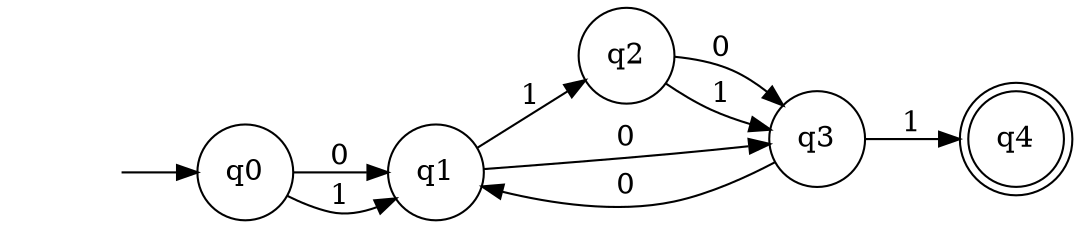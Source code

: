 digraph "Juego Completo" {
	graph [rankdir=LR]
	"" [label="" shape=plaintext]
	q4 [label=q4 shape=doublecircle]
	q2 [label=q2 shape=circle]
	q1 [label=q1 shape=circle]
	q0 [label=q0 shape=circle]
	q3 [label=q3 shape=circle]
	"" -> q0 [label=""]
	q0 -> q1 [label=0]
	q0 -> q1 [label=1]
	q1 -> q3 [label=0]
	q1 -> q2 [label=1]
	q2 -> q3 [label=0]
	q2 -> q3 [label=1]
	q3 -> q1 [label=0]
	q3 -> q4 [label=1]
}

